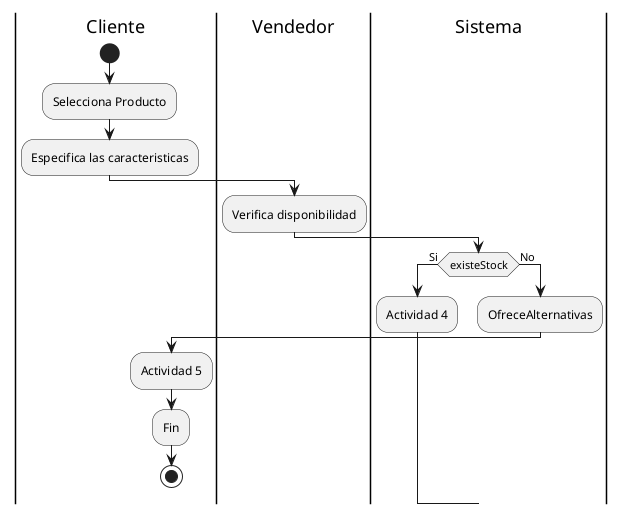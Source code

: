 @startuml Venta
|Cliente|
start
:Selecciona Producto;
:Especifica las caracteristicas;
|Vendedor|
:Verifica disponibilidad;
|Sistema|
if(existeStock) then (Si)
    :Actividad 4;
else (No)
:OfreceAlternativas;
|Cliente|
:Actividad 5;
:Fin;
stop
@enduml